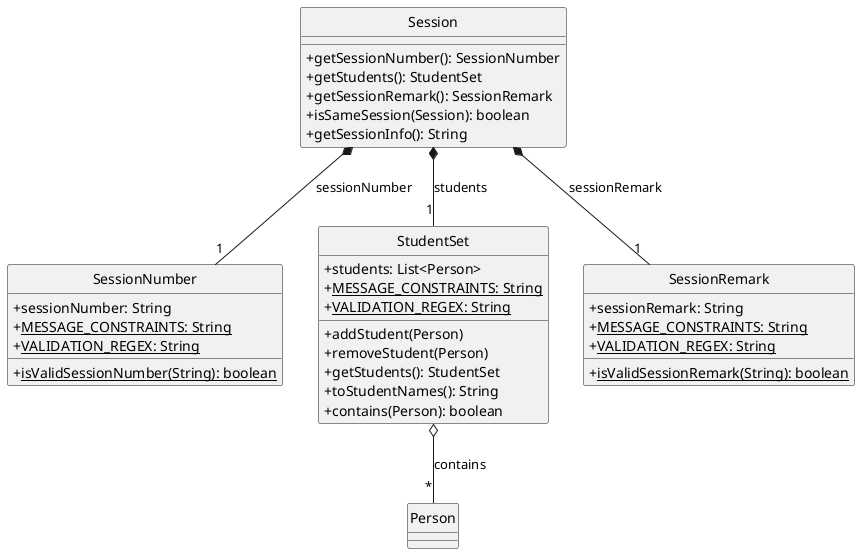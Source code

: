 @startuml Session
hide circle
skinparam classAttributeIconSize 0

Class Session {
  + getSessionNumber(): SessionNumber
  + getStudents(): StudentSet
  + getSessionRemark(): SessionRemark
  + isSameSession(Session): boolean
  + getSessionInfo(): String
}

Class SessionNumber {
  + sessionNumber: String
  + <u>MESSAGE_CONSTRAINTS: String
  + <u>VALIDATION_REGEX: String
  + <u>isValidSessionNumber(String): boolean
}

Class StudentSet {
  + students: List<Person>
  + <u>MESSAGE_CONSTRAINTS: String
  + <u>VALIDATION_REGEX: String
  + addStudent(Person)
  + removeStudent(Person)
  + getStudents(): StudentSet
  + toStudentNames(): String
  + contains(Person): boolean
}

Class SessionRemark {
  + sessionRemark: String
  + <u>MESSAGE_CONSTRAINTS: String
  + <u>VALIDATION_REGEX: String
  + <u>isValidSessionRemark(String): boolean
}

Class Person {
}

Session *-- "1" SessionNumber: sessionNumber
Session *-- "1" StudentSet: students
Session *-- "1" SessionRemark: sessionRemark
StudentSet o-- "*" Person: contains

@enduml
